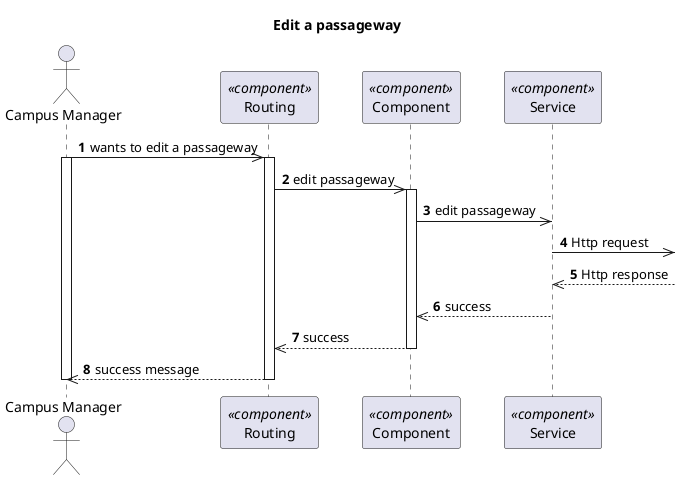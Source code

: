 @startuml Process View - Level 3 - Edit a passageway

autonumber
skinparam packageStyle rect

title Edit a passageway

actor "Campus Manager" as CM
participant "Routing" as routing <<component>>
participant "Component" as comp <<component>>
participant "Service" as service <<component>>


CM->> routing : wants to edit a passageway
activate CM
activate routing
routing ->> comp : edit passageway

activate comp
comp ->> service : edit passageway

service ->> : Http request
service <<-- : Http response

service -->> comp : success
deactivate service

comp -->> routing : success
deactivate comp

CM<<-- routing : success message
deactivate routing
deactivate CM

@enduml
